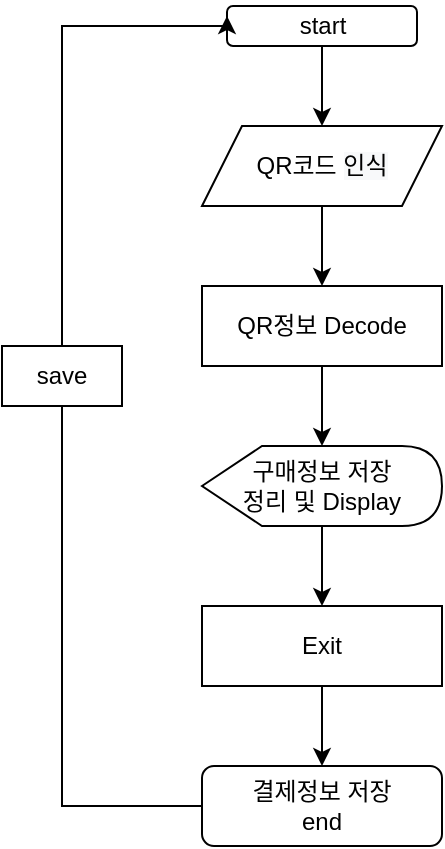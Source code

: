 <mxfile version="14.4.8" type="github">
  <diagram id="Vln7x5nQAG3eDWej_XeR" name="Page-1">
    <mxGraphModel dx="1422" dy="762" grid="1" gridSize="10" guides="1" tooltips="1" connect="1" arrows="1" fold="1" page="1" pageScale="1" pageWidth="827" pageHeight="1169" math="0" shadow="0">
      <root>
        <mxCell id="0" />
        <mxCell id="1" parent="0" />
        <mxCell id="yu0WvaubNt_8vUW_KWQr-36" value="" style="edgeStyle=orthogonalEdgeStyle;rounded=0;orthogonalLoop=1;jettySize=auto;html=1;" edge="1" parent="1" source="yu0WvaubNt_8vUW_KWQr-5" target="yu0WvaubNt_8vUW_KWQr-10">
          <mxGeometry relative="1" as="geometry" />
        </mxCell>
        <mxCell id="yu0WvaubNt_8vUW_KWQr-5" value="QR정보 Decode" style="rounded=0;whiteSpace=wrap;html=1;" vertex="1" parent="1">
          <mxGeometry x="260" y="200" width="120" height="40" as="geometry" />
        </mxCell>
        <mxCell id="yu0WvaubNt_8vUW_KWQr-6" value="" style="edgeStyle=orthogonalEdgeStyle;rounded=0;orthogonalLoop=1;jettySize=auto;html=1;" edge="1" parent="1" source="yu0WvaubNt_8vUW_KWQr-7" target="yu0WvaubNt_8vUW_KWQr-5">
          <mxGeometry relative="1" as="geometry" />
        </mxCell>
        <mxCell id="yu0WvaubNt_8vUW_KWQr-7" value="QR코드 &lt;span style=&quot;color: rgb(0 , 0 , 0) ; font-family: &amp;#34;helvetica&amp;#34; ; font-size: 12px ; font-style: normal ; font-weight: 400 ; letter-spacing: normal ; text-align: center ; text-indent: 0px ; text-transform: none ; word-spacing: 0px ; background-color: rgb(248 , 249 , 250) ; display: inline ; float: none&quot;&gt;인식&lt;/span&gt;" style="shape=parallelogram;perimeter=parallelogramPerimeter;whiteSpace=wrap;html=1;fixedSize=1;" vertex="1" parent="1">
          <mxGeometry x="260" y="120" width="120" height="40" as="geometry" />
        </mxCell>
        <mxCell id="yu0WvaubNt_8vUW_KWQr-37" value="" style="edgeStyle=orthogonalEdgeStyle;rounded=0;orthogonalLoop=1;jettySize=auto;html=1;" edge="1" parent="1" source="yu0WvaubNt_8vUW_KWQr-10">
          <mxGeometry relative="1" as="geometry">
            <mxPoint x="320" y="360" as="targetPoint" />
          </mxGeometry>
        </mxCell>
        <mxCell id="yu0WvaubNt_8vUW_KWQr-10" value="구매정보 저장&lt;br&gt;정리 및 Display" style="shape=display;whiteSpace=wrap;html=1;" vertex="1" parent="1">
          <mxGeometry x="260" y="280" width="120" height="40" as="geometry" />
        </mxCell>
        <mxCell id="yu0WvaubNt_8vUW_KWQr-22" style="edgeStyle=orthogonalEdgeStyle;rounded=0;orthogonalLoop=1;jettySize=auto;html=1;entryX=0.5;entryY=0;entryDx=0;entryDy=0;" edge="1" parent="1" source="yu0WvaubNt_8vUW_KWQr-23" target="yu0WvaubNt_8vUW_KWQr-7">
          <mxGeometry relative="1" as="geometry" />
        </mxCell>
        <mxCell id="yu0WvaubNt_8vUW_KWQr-23" value="start" style="rounded=1;whiteSpace=wrap;html=1;" vertex="1" parent="1">
          <mxGeometry x="272.5" y="60" width="95" height="20" as="geometry" />
        </mxCell>
        <mxCell id="yu0WvaubNt_8vUW_KWQr-28" style="edgeStyle=orthogonalEdgeStyle;rounded=0;orthogonalLoop=1;jettySize=auto;html=1;entryX=0;entryY=0.25;entryDx=0;entryDy=0;" edge="1" parent="1" source="yu0WvaubNt_8vUW_KWQr-29" target="yu0WvaubNt_8vUW_KWQr-23">
          <mxGeometry relative="1" as="geometry">
            <mxPoint x="80" y="70" as="targetPoint" />
            <Array as="points">
              <mxPoint x="190" y="460" />
              <mxPoint x="190" y="70" />
              <mxPoint x="273" y="70" />
            </Array>
          </mxGeometry>
        </mxCell>
        <mxCell id="yu0WvaubNt_8vUW_KWQr-29" value="결제정보 저장&lt;br&gt;end" style="rounded=1;whiteSpace=wrap;html=1;" vertex="1" parent="1">
          <mxGeometry x="260" y="440" width="120" height="40" as="geometry" />
        </mxCell>
        <mxCell id="yu0WvaubNt_8vUW_KWQr-30" value="save" style="rounded=0;whiteSpace=wrap;html=1;" vertex="1" parent="1">
          <mxGeometry x="160" y="230" width="60" height="30" as="geometry" />
        </mxCell>
        <mxCell id="yu0WvaubNt_8vUW_KWQr-46" value="" style="edgeStyle=orthogonalEdgeStyle;rounded=0;orthogonalLoop=1;jettySize=auto;html=1;" edge="1" parent="1" source="yu0WvaubNt_8vUW_KWQr-45" target="yu0WvaubNt_8vUW_KWQr-29">
          <mxGeometry relative="1" as="geometry" />
        </mxCell>
        <mxCell id="yu0WvaubNt_8vUW_KWQr-45" value="Exit" style="rounded=0;whiteSpace=wrap;html=1;" vertex="1" parent="1">
          <mxGeometry x="260" y="360" width="120" height="40" as="geometry" />
        </mxCell>
      </root>
    </mxGraphModel>
  </diagram>
</mxfile>
